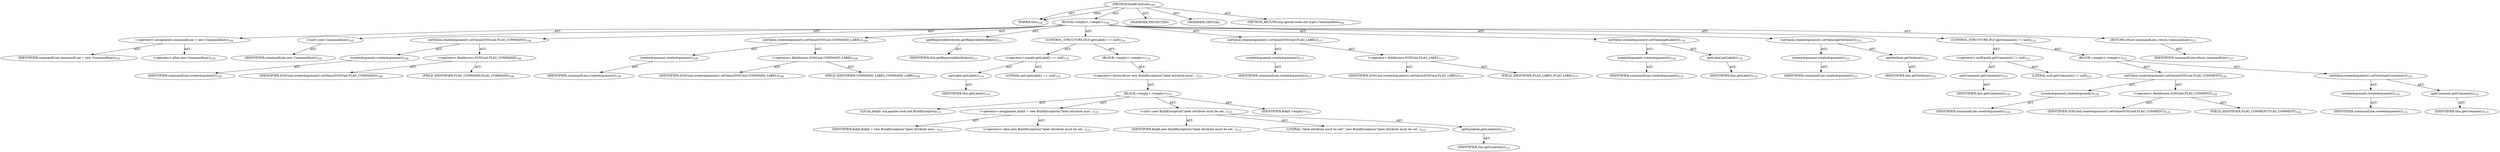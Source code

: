 digraph "buildCmdLine" {  
"111669149699" [label = <(METHOD,buildCmdLine)<SUB>104</SUB>> ]
"115964116992" [label = <(PARAM,this)<SUB>104</SUB>> ]
"25769803779" [label = <(BLOCK,&lt;empty&gt;,&lt;empty&gt;)<SUB>104</SUB>> ]
"30064771075" [label = <(&lt;operator&gt;.assignment,commandLine = new Commandline())<SUB>105</SUB>> ]
"68719476749" [label = <(IDENTIFIER,commandLine,commandLine = new Commandline())<SUB>105</SUB>> ]
"30064771076" [label = <(&lt;operator&gt;.alloc,new Commandline())<SUB>105</SUB>> ]
"30064771077" [label = <(&lt;init&gt;,new Commandline())<SUB>105</SUB>> ]
"68719476750" [label = <(IDENTIFIER,commandLine,new Commandline())<SUB>105</SUB>> ]
"30064771078" [label = <(setValue,createArgument().setValue(SOSCmd.FLAG_COMMAND))<SUB>108</SUB>> ]
"30064771079" [label = <(createArgument,createArgument())<SUB>108</SUB>> ]
"68719476751" [label = <(IDENTIFIER,commandLine,createArgument())<SUB>108</SUB>> ]
"30064771080" [label = <(&lt;operator&gt;.fieldAccess,SOSCmd.FLAG_COMMAND)<SUB>108</SUB>> ]
"68719476752" [label = <(IDENTIFIER,SOSCmd,createArgument().setValue(SOSCmd.FLAG_COMMAND))<SUB>108</SUB>> ]
"55834574848" [label = <(FIELD_IDENTIFIER,FLAG_COMMAND,FLAG_COMMAND)<SUB>108</SUB>> ]
"30064771081" [label = <(setValue,createArgument().setValue(SOSCmd.COMMAND_LABEL))<SUB>109</SUB>> ]
"30064771082" [label = <(createArgument,createArgument())<SUB>109</SUB>> ]
"68719476753" [label = <(IDENTIFIER,commandLine,createArgument())<SUB>109</SUB>> ]
"30064771083" [label = <(&lt;operator&gt;.fieldAccess,SOSCmd.COMMAND_LABEL)<SUB>109</SUB>> ]
"68719476754" [label = <(IDENTIFIER,SOSCmd,createArgument().setValue(SOSCmd.COMMAND_LABEL))<SUB>109</SUB>> ]
"55834574849" [label = <(FIELD_IDENTIFIER,COMMAND_LABEL,COMMAND_LABEL)<SUB>109</SUB>> ]
"30064771084" [label = <(getRequiredAttributes,getRequiredAttributes())<SUB>111</SUB>> ]
"68719476736" [label = <(IDENTIFIER,this,getRequiredAttributes())<SUB>111</SUB>> ]
"47244640256" [label = <(CONTROL_STRUCTURE,IF,if (getLabel() == null))<SUB>114</SUB>> ]
"30064771085" [label = <(&lt;operator&gt;.equals,getLabel() == null)<SUB>114</SUB>> ]
"30064771086" [label = <(getLabel,getLabel())<SUB>114</SUB>> ]
"68719476737" [label = <(IDENTIFIER,this,getLabel())<SUB>114</SUB>> ]
"90194313216" [label = <(LITERAL,null,getLabel() == null)<SUB>114</SUB>> ]
"25769803780" [label = <(BLOCK,&lt;empty&gt;,&lt;empty&gt;)<SUB>114</SUB>> ]
"30064771087" [label = <(&lt;operator&gt;.throw,throw new BuildException(&quot;label attribute must ...)<SUB>115</SUB>> ]
"25769803781" [label = <(BLOCK,&lt;empty&gt;,&lt;empty&gt;)<SUB>115</SUB>> ]
"94489280512" [label = <(LOCAL,$obj0: org.apache.tools.ant.BuildException)<SUB>115</SUB>> ]
"30064771088" [label = <(&lt;operator&gt;.assignment,$obj0 = new BuildException(&quot;label attribute mus...)<SUB>115</SUB>> ]
"68719476755" [label = <(IDENTIFIER,$obj0,$obj0 = new BuildException(&quot;label attribute mus...)<SUB>115</SUB>> ]
"30064771089" [label = <(&lt;operator&gt;.alloc,new BuildException(&quot;label attribute must be set...)<SUB>115</SUB>> ]
"30064771090" [label = <(&lt;init&gt;,new BuildException(&quot;label attribute must be set...)<SUB>115</SUB>> ]
"68719476756" [label = <(IDENTIFIER,$obj0,new BuildException(&quot;label attribute must be set...)<SUB>115</SUB>> ]
"90194313217" [label = <(LITERAL,&quot;label attribute must be set!&quot;,new BuildException(&quot;label attribute must be set...)<SUB>115</SUB>> ]
"30064771091" [label = <(getLocation,getLocation())<SUB>115</SUB>> ]
"68719476738" [label = <(IDENTIFIER,this,getLocation())<SUB>115</SUB>> ]
"68719476757" [label = <(IDENTIFIER,$obj0,&lt;empty&gt;)<SUB>115</SUB>> ]
"30064771092" [label = <(setValue,createArgument().setValue(SOSCmd.FLAG_LABEL))<SUB>117</SUB>> ]
"30064771093" [label = <(createArgument,createArgument())<SUB>117</SUB>> ]
"68719476758" [label = <(IDENTIFIER,commandLine,createArgument())<SUB>117</SUB>> ]
"30064771094" [label = <(&lt;operator&gt;.fieldAccess,SOSCmd.FLAG_LABEL)<SUB>117</SUB>> ]
"68719476759" [label = <(IDENTIFIER,SOSCmd,createArgument().setValue(SOSCmd.FLAG_LABEL))<SUB>117</SUB>> ]
"55834574850" [label = <(FIELD_IDENTIFIER,FLAG_LABEL,FLAG_LABEL)<SUB>117</SUB>> ]
"30064771095" [label = <(setValue,createArgument().setValue(getLabel()))<SUB>118</SUB>> ]
"30064771096" [label = <(createArgument,createArgument())<SUB>118</SUB>> ]
"68719476760" [label = <(IDENTIFIER,commandLine,createArgument())<SUB>118</SUB>> ]
"30064771097" [label = <(getLabel,getLabel())<SUB>118</SUB>> ]
"68719476739" [label = <(IDENTIFIER,this,getLabel())<SUB>118</SUB>> ]
"30064771098" [label = <(setValue,createArgument().setValue(getVerbose()))<SUB>121</SUB>> ]
"30064771099" [label = <(createArgument,createArgument())<SUB>121</SUB>> ]
"68719476761" [label = <(IDENTIFIER,commandLine,createArgument())<SUB>121</SUB>> ]
"30064771100" [label = <(getVerbose,getVerbose())<SUB>121</SUB>> ]
"68719476740" [label = <(IDENTIFIER,this,getVerbose())<SUB>121</SUB>> ]
"47244640257" [label = <(CONTROL_STRUCTURE,IF,if (getComment() != null))<SUB>123</SUB>> ]
"30064771101" [label = <(&lt;operator&gt;.notEquals,getComment() != null)<SUB>123</SUB>> ]
"30064771102" [label = <(getComment,getComment())<SUB>123</SUB>> ]
"68719476741" [label = <(IDENTIFIER,this,getComment())<SUB>123</SUB>> ]
"90194313218" [label = <(LITERAL,null,getComment() != null)<SUB>123</SUB>> ]
"25769803782" [label = <(BLOCK,&lt;empty&gt;,&lt;empty&gt;)<SUB>123</SUB>> ]
"30064771103" [label = <(setValue,createArgument().setValue(SOSCmd.FLAG_COMMENT))<SUB>124</SUB>> ]
"30064771104" [label = <(createArgument,createArgument())<SUB>124</SUB>> ]
"68719476762" [label = <(IDENTIFIER,commandLine,createArgument())<SUB>124</SUB>> ]
"30064771105" [label = <(&lt;operator&gt;.fieldAccess,SOSCmd.FLAG_COMMENT)<SUB>124</SUB>> ]
"68719476763" [label = <(IDENTIFIER,SOSCmd,createArgument().setValue(SOSCmd.FLAG_COMMENT))<SUB>124</SUB>> ]
"55834574851" [label = <(FIELD_IDENTIFIER,FLAG_COMMENT,FLAG_COMMENT)<SUB>124</SUB>> ]
"30064771106" [label = <(setValue,createArgument().setValue(getComment()))<SUB>125</SUB>> ]
"30064771107" [label = <(createArgument,createArgument())<SUB>125</SUB>> ]
"68719476764" [label = <(IDENTIFIER,commandLine,createArgument())<SUB>125</SUB>> ]
"30064771108" [label = <(getComment,getComment())<SUB>125</SUB>> ]
"68719476742" [label = <(IDENTIFIER,this,getComment())<SUB>125</SUB>> ]
"146028888064" [label = <(RETURN,return commandLine;,return commandLine;)<SUB>127</SUB>> ]
"68719476765" [label = <(IDENTIFIER,commandLine,return commandLine;)<SUB>127</SUB>> ]
"133143986182" [label = <(MODIFIER,PROTECTED)> ]
"133143986183" [label = <(MODIFIER,VIRTUAL)> ]
"128849018883" [label = <(METHOD_RETURN,org.apache.tools.ant.types.Commandline)<SUB>104</SUB>> ]
  "111669149699" -> "115964116992"  [ label = "AST: "] 
  "111669149699" -> "25769803779"  [ label = "AST: "] 
  "111669149699" -> "133143986182"  [ label = "AST: "] 
  "111669149699" -> "133143986183"  [ label = "AST: "] 
  "111669149699" -> "128849018883"  [ label = "AST: "] 
  "25769803779" -> "30064771075"  [ label = "AST: "] 
  "25769803779" -> "30064771077"  [ label = "AST: "] 
  "25769803779" -> "30064771078"  [ label = "AST: "] 
  "25769803779" -> "30064771081"  [ label = "AST: "] 
  "25769803779" -> "30064771084"  [ label = "AST: "] 
  "25769803779" -> "47244640256"  [ label = "AST: "] 
  "25769803779" -> "30064771092"  [ label = "AST: "] 
  "25769803779" -> "30064771095"  [ label = "AST: "] 
  "25769803779" -> "30064771098"  [ label = "AST: "] 
  "25769803779" -> "47244640257"  [ label = "AST: "] 
  "25769803779" -> "146028888064"  [ label = "AST: "] 
  "30064771075" -> "68719476749"  [ label = "AST: "] 
  "30064771075" -> "30064771076"  [ label = "AST: "] 
  "30064771077" -> "68719476750"  [ label = "AST: "] 
  "30064771078" -> "30064771079"  [ label = "AST: "] 
  "30064771078" -> "30064771080"  [ label = "AST: "] 
  "30064771079" -> "68719476751"  [ label = "AST: "] 
  "30064771080" -> "68719476752"  [ label = "AST: "] 
  "30064771080" -> "55834574848"  [ label = "AST: "] 
  "30064771081" -> "30064771082"  [ label = "AST: "] 
  "30064771081" -> "30064771083"  [ label = "AST: "] 
  "30064771082" -> "68719476753"  [ label = "AST: "] 
  "30064771083" -> "68719476754"  [ label = "AST: "] 
  "30064771083" -> "55834574849"  [ label = "AST: "] 
  "30064771084" -> "68719476736"  [ label = "AST: "] 
  "47244640256" -> "30064771085"  [ label = "AST: "] 
  "47244640256" -> "25769803780"  [ label = "AST: "] 
  "30064771085" -> "30064771086"  [ label = "AST: "] 
  "30064771085" -> "90194313216"  [ label = "AST: "] 
  "30064771086" -> "68719476737"  [ label = "AST: "] 
  "25769803780" -> "30064771087"  [ label = "AST: "] 
  "30064771087" -> "25769803781"  [ label = "AST: "] 
  "25769803781" -> "94489280512"  [ label = "AST: "] 
  "25769803781" -> "30064771088"  [ label = "AST: "] 
  "25769803781" -> "30064771090"  [ label = "AST: "] 
  "25769803781" -> "68719476757"  [ label = "AST: "] 
  "30064771088" -> "68719476755"  [ label = "AST: "] 
  "30064771088" -> "30064771089"  [ label = "AST: "] 
  "30064771090" -> "68719476756"  [ label = "AST: "] 
  "30064771090" -> "90194313217"  [ label = "AST: "] 
  "30064771090" -> "30064771091"  [ label = "AST: "] 
  "30064771091" -> "68719476738"  [ label = "AST: "] 
  "30064771092" -> "30064771093"  [ label = "AST: "] 
  "30064771092" -> "30064771094"  [ label = "AST: "] 
  "30064771093" -> "68719476758"  [ label = "AST: "] 
  "30064771094" -> "68719476759"  [ label = "AST: "] 
  "30064771094" -> "55834574850"  [ label = "AST: "] 
  "30064771095" -> "30064771096"  [ label = "AST: "] 
  "30064771095" -> "30064771097"  [ label = "AST: "] 
  "30064771096" -> "68719476760"  [ label = "AST: "] 
  "30064771097" -> "68719476739"  [ label = "AST: "] 
  "30064771098" -> "30064771099"  [ label = "AST: "] 
  "30064771098" -> "30064771100"  [ label = "AST: "] 
  "30064771099" -> "68719476761"  [ label = "AST: "] 
  "30064771100" -> "68719476740"  [ label = "AST: "] 
  "47244640257" -> "30064771101"  [ label = "AST: "] 
  "47244640257" -> "25769803782"  [ label = "AST: "] 
  "30064771101" -> "30064771102"  [ label = "AST: "] 
  "30064771101" -> "90194313218"  [ label = "AST: "] 
  "30064771102" -> "68719476741"  [ label = "AST: "] 
  "25769803782" -> "30064771103"  [ label = "AST: "] 
  "25769803782" -> "30064771106"  [ label = "AST: "] 
  "30064771103" -> "30064771104"  [ label = "AST: "] 
  "30064771103" -> "30064771105"  [ label = "AST: "] 
  "30064771104" -> "68719476762"  [ label = "AST: "] 
  "30064771105" -> "68719476763"  [ label = "AST: "] 
  "30064771105" -> "55834574851"  [ label = "AST: "] 
  "30064771106" -> "30064771107"  [ label = "AST: "] 
  "30064771106" -> "30064771108"  [ label = "AST: "] 
  "30064771107" -> "68719476764"  [ label = "AST: "] 
  "30064771108" -> "68719476742"  [ label = "AST: "] 
  "146028888064" -> "68719476765"  [ label = "AST: "] 
  "111669149699" -> "115964116992"  [ label = "DDG: "] 
}
